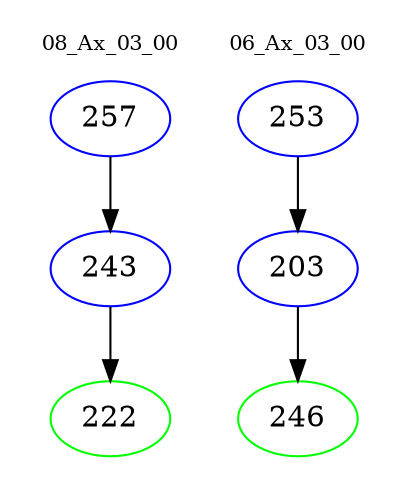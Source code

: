 digraph{
subgraph cluster_0 {
color = white
label = "08_Ax_03_00";
fontsize=10;
T0_257 [label="257", color="blue"]
T0_257 -> T0_243 [color="black"]
T0_243 [label="243", color="blue"]
T0_243 -> T0_222 [color="black"]
T0_222 [label="222", color="green"]
}
subgraph cluster_1 {
color = white
label = "06_Ax_03_00";
fontsize=10;
T1_253 [label="253", color="blue"]
T1_253 -> T1_203 [color="black"]
T1_203 [label="203", color="blue"]
T1_203 -> T1_246 [color="black"]
T1_246 [label="246", color="green"]
}
}
